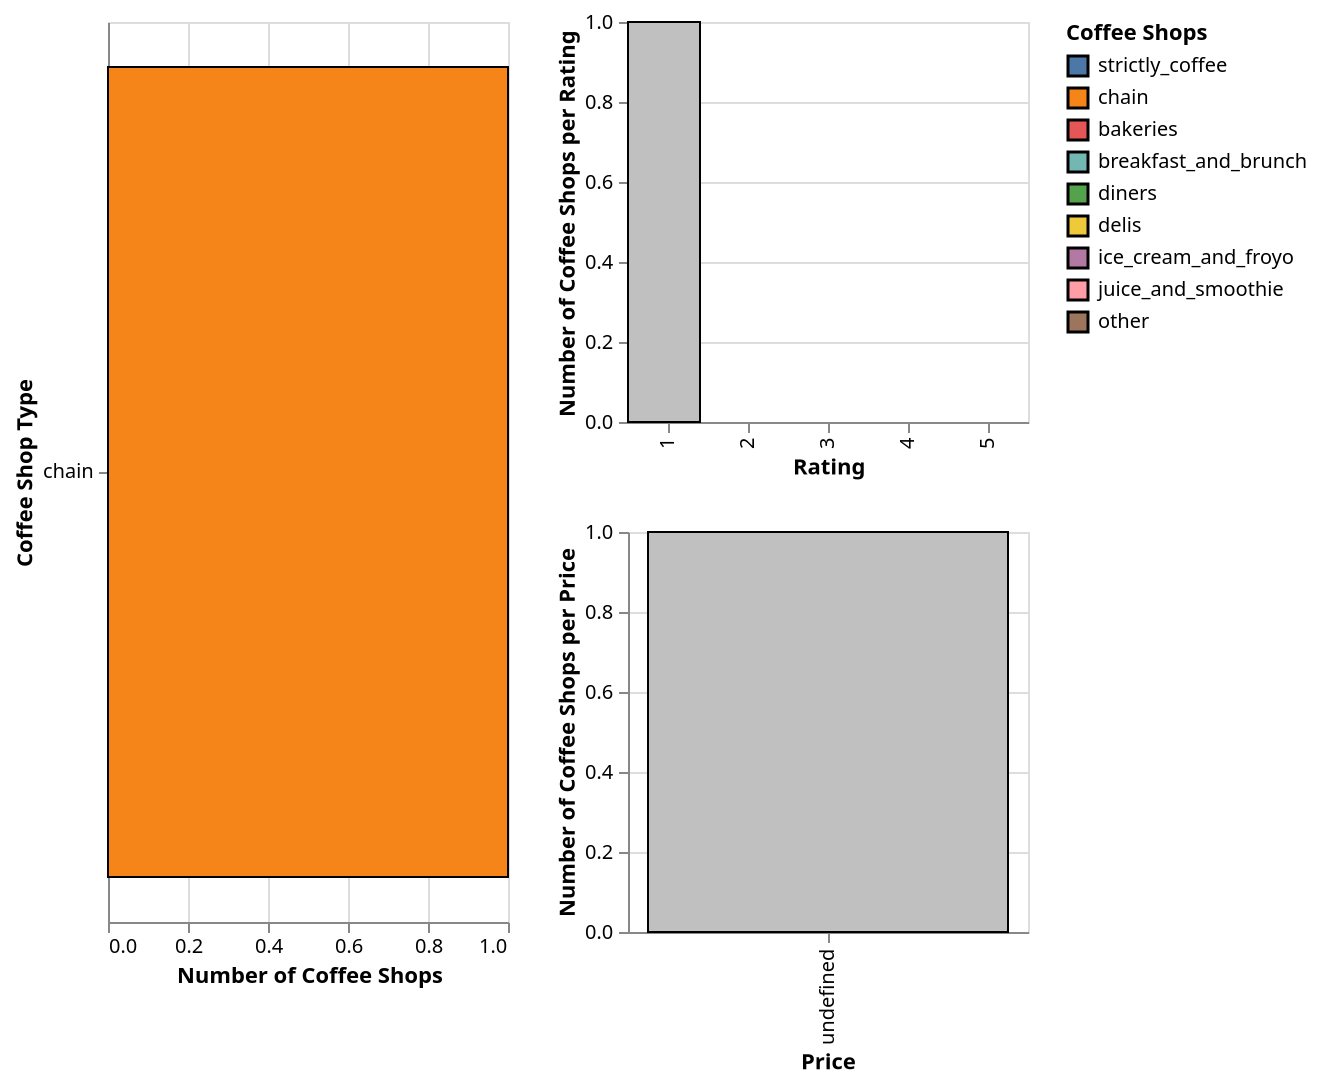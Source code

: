 {"config":{"view":{"width":400,"height":300}},"hconcat":[{"data":{"values":[{"price":"$","primary_category":"chain","rating":1.5,"store_name":"McDonald's"}]},"mark":{"type":"bar","stroke":"Black"},"encoding":{"color":{"type":"nominal","field":"primary_category","legend":{"title":"Coffee Shops"},"scale":{"domain":["strictly_coffee","chain","bakeries","breakfast_and_brunch","diners","delis","ice_cream_and_froyo","juice_and_smoothie","other"],"scheme":"tableau10"}},"x":{"type":"quantitative","aggregate":"count","axis":{"title":"Number of Coffee Shops"}},"y":{"type":"nominal","axis":{"title":"Coffee Shop Type"},"field":"primary_category","sort":{"op":"count","order":"descending"}}},"height":450,"width":200},{"vconcat":[{"data":{"values":[{"price":"$","primary_category":"chain","rating":1.5,"store_name":"McDonald's"}]},"mark":{"type":"bar","fill":"silver","stroke":"Black"},"encoding":{"x":{"type":"ordinal","axis":{"title":"Rating"},"field":"Rating","scale":{"domain":[1,2,3,4,5],"type":"band"}},"y":{"type":"quantitative","aggregate":"count","axis":{"title":"Number of Coffee Shops per Rating"}}},"height":200,"width":200},{"data":{"values":[{"price":"$","primary_category":"chain","rating":1.5,"store_name":"McDonald's"}]},"mark":{"type":"bar","fill":"Silver","stroke":"Black"},"encoding":{"x":{"type":"nominal","axis":{"title":"Price"},"field":"Price"},"y":{"type":"quantitative","aggregate":"count","axis":{"title":"Number of Coffee Shops per Price"}}},"height":200,"width":200}]}],"data":{"values":[{"price":"$","primary_category":"chain","rating":1.5,"store_name":"McDonald's"}]},"$schema":"https://vega.github.io/schema/vega-lite/v2.3.0.json"}